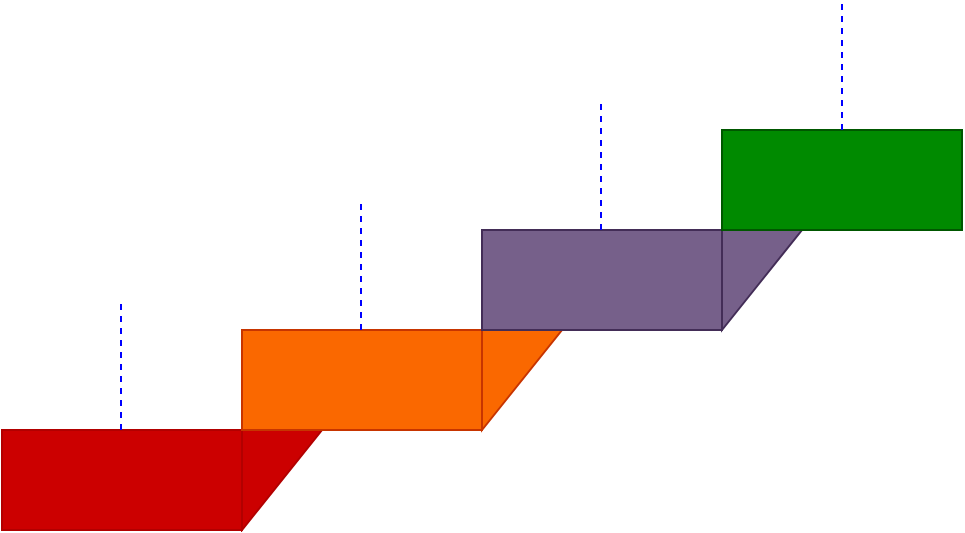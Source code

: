 <mxfile version="12.3.7" type="github" pages="1">
  <diagram id="AUFRNIZMDpevhwHJq7A-" name="第 1 页">
    <mxGraphModel dx="854" dy="478" grid="1" gridSize="10" guides="1" tooltips="1" connect="1" arrows="1" fold="1" page="1" pageScale="1" pageWidth="1169" pageHeight="827" math="0" shadow="0">
      <root>
        <mxCell id="0"/>
        <mxCell id="1" parent="0"/>
        <mxCell id="4LcxIrztmvxNG7RHcqgv-1" value="" style="rounded=0;whiteSpace=wrap;html=1;fillColor=#CC0000;strokeColor=#B20000;fontColor=#ffffff;" vertex="1" parent="1">
          <mxGeometry x="60" y="324" width="120" height="50" as="geometry"/>
        </mxCell>
        <mxCell id="4LcxIrztmvxNG7RHcqgv-3" value="" style="verticalLabelPosition=bottom;verticalAlign=top;html=1;shape=mxgraph.basic.orthogonal_triangle;direction=west;flipH=1;fillColor=#CC0000;strokeColor=#B20000;fontColor=#ffffff;" vertex="1" parent="1">
          <mxGeometry x="180" y="324" width="40" height="50" as="geometry"/>
        </mxCell>
        <mxCell id="4LcxIrztmvxNG7RHcqgv-4" value="" style="rounded=0;whiteSpace=wrap;html=1;fillColor=#fa6800;strokeColor=#C73500;fontColor=#ffffff;" vertex="1" parent="1">
          <mxGeometry x="180" y="274" width="120" height="50" as="geometry"/>
        </mxCell>
        <mxCell id="4LcxIrztmvxNG7RHcqgv-5" value="" style="verticalLabelPosition=bottom;verticalAlign=top;html=1;shape=mxgraph.basic.orthogonal_triangle;direction=west;flipH=1;fillColor=#fa6800;strokeColor=#C73500;fontColor=#ffffff;" vertex="1" parent="1">
          <mxGeometry x="300" y="274" width="40" height="50" as="geometry"/>
        </mxCell>
        <mxCell id="4LcxIrztmvxNG7RHcqgv-6" value="" style="rounded=0;whiteSpace=wrap;html=1;fillColor=#76608a;strokeColor=#432D57;fontColor=#ffffff;" vertex="1" parent="1">
          <mxGeometry x="300" y="224" width="120" height="50" as="geometry"/>
        </mxCell>
        <mxCell id="4LcxIrztmvxNG7RHcqgv-7" value="" style="verticalLabelPosition=bottom;verticalAlign=top;html=1;shape=mxgraph.basic.orthogonal_triangle;direction=west;flipH=1;fillColor=#76608a;strokeColor=#432D57;fontColor=#ffffff;" vertex="1" parent="1">
          <mxGeometry x="420" y="224" width="40" height="50" as="geometry"/>
        </mxCell>
        <mxCell id="4LcxIrztmvxNG7RHcqgv-8" value="" style="rounded=0;whiteSpace=wrap;html=1;fillColor=#008a00;strokeColor=#005700;fontColor=#ffffff;" vertex="1" parent="1">
          <mxGeometry x="420" y="174" width="120" height="50" as="geometry"/>
        </mxCell>
        <mxCell id="4LcxIrztmvxNG7RHcqgv-10" value="" style="endArrow=none;dashed=1;html=1;jumpSize=4;strokeColor=#0000FF;rounded=1;" edge="1" parent="1">
          <mxGeometry width="50" height="50" relative="1" as="geometry">
            <mxPoint x="119.5" y="324" as="sourcePoint"/>
            <mxPoint x="119.5" y="260" as="targetPoint"/>
          </mxGeometry>
        </mxCell>
        <mxCell id="4LcxIrztmvxNG7RHcqgv-11" value="" style="endArrow=none;dashed=1;html=1;jumpSize=4;strokeColor=#0000FF;rounded=1;" edge="1" parent="1">
          <mxGeometry width="50" height="50" relative="1" as="geometry">
            <mxPoint x="239.5" y="274" as="sourcePoint"/>
            <mxPoint x="239.5" y="210" as="targetPoint"/>
          </mxGeometry>
        </mxCell>
        <mxCell id="4LcxIrztmvxNG7RHcqgv-13" value="" style="endArrow=none;dashed=1;html=1;jumpSize=4;strokeColor=#0000FF;rounded=1;" edge="1" parent="1">
          <mxGeometry width="50" height="50" relative="1" as="geometry">
            <mxPoint x="480" y="174" as="sourcePoint"/>
            <mxPoint x="480" y="110" as="targetPoint"/>
          </mxGeometry>
        </mxCell>
        <mxCell id="4LcxIrztmvxNG7RHcqgv-14" value="" style="endArrow=none;dashed=1;html=1;jumpSize=4;strokeColor=#0000FF;rounded=1;" edge="1" parent="1">
          <mxGeometry width="50" height="50" relative="1" as="geometry">
            <mxPoint x="359.5" y="224" as="sourcePoint"/>
            <mxPoint x="359.5" y="160" as="targetPoint"/>
          </mxGeometry>
        </mxCell>
      </root>
    </mxGraphModel>
  </diagram>
</mxfile>

